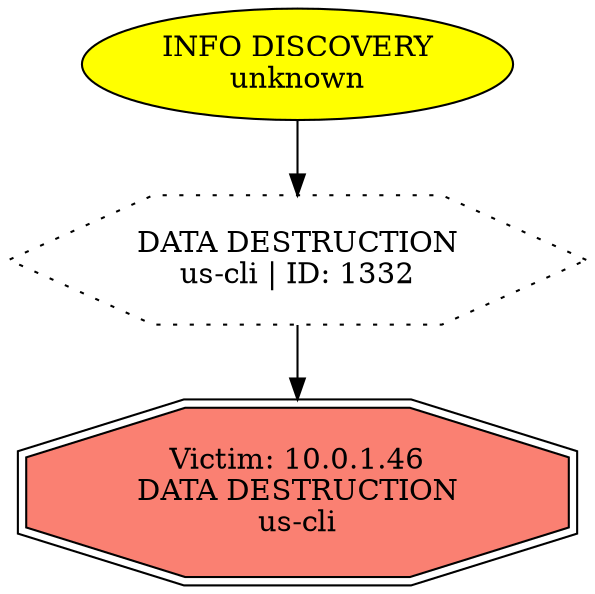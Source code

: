digraph "" {
	"DATA DESTRUCTION
us-cli | ID: 1332"	[fillcolor=salmon,
		shape=hexagon,
		style=dotted,
		tooltip="\"GPL WEB_SERVER DELETE attempt\""];
	"Victim: 10.0.1.46
DATA DESTRUCTION
us-cli"	[fillcolor=salmon,
		shape=doubleoctagon,
		style=filled];
	"DATA DESTRUCTION
us-cli | ID: 1332" -> "Victim: 10.0.1.46
DATA DESTRUCTION
us-cli"	[key=0,
		data="{}"];
	"INFO DISCOVERY
unknown"	[fillcolor=yellow,
		shape=oval,
		style=filled,
		tooltip="\"GPL WEB_SERVER 403 Forbidden\""];
	"INFO DISCOVERY
unknown" -> "DATA DESTRUCTION
us-cli | ID: 1332"	[key=0,
		data="{'color': 'blue', 'label': '<font color=\"blue\"> start_next: 03/11/18, 15:22:24<br/>gap: 1604sec<br/>end_prev: 03/11/18, 14:55:40</\
font><br/><font color=\"blue\"><b>Attacker: 10.0.254.204</b></font>'}"];
}

